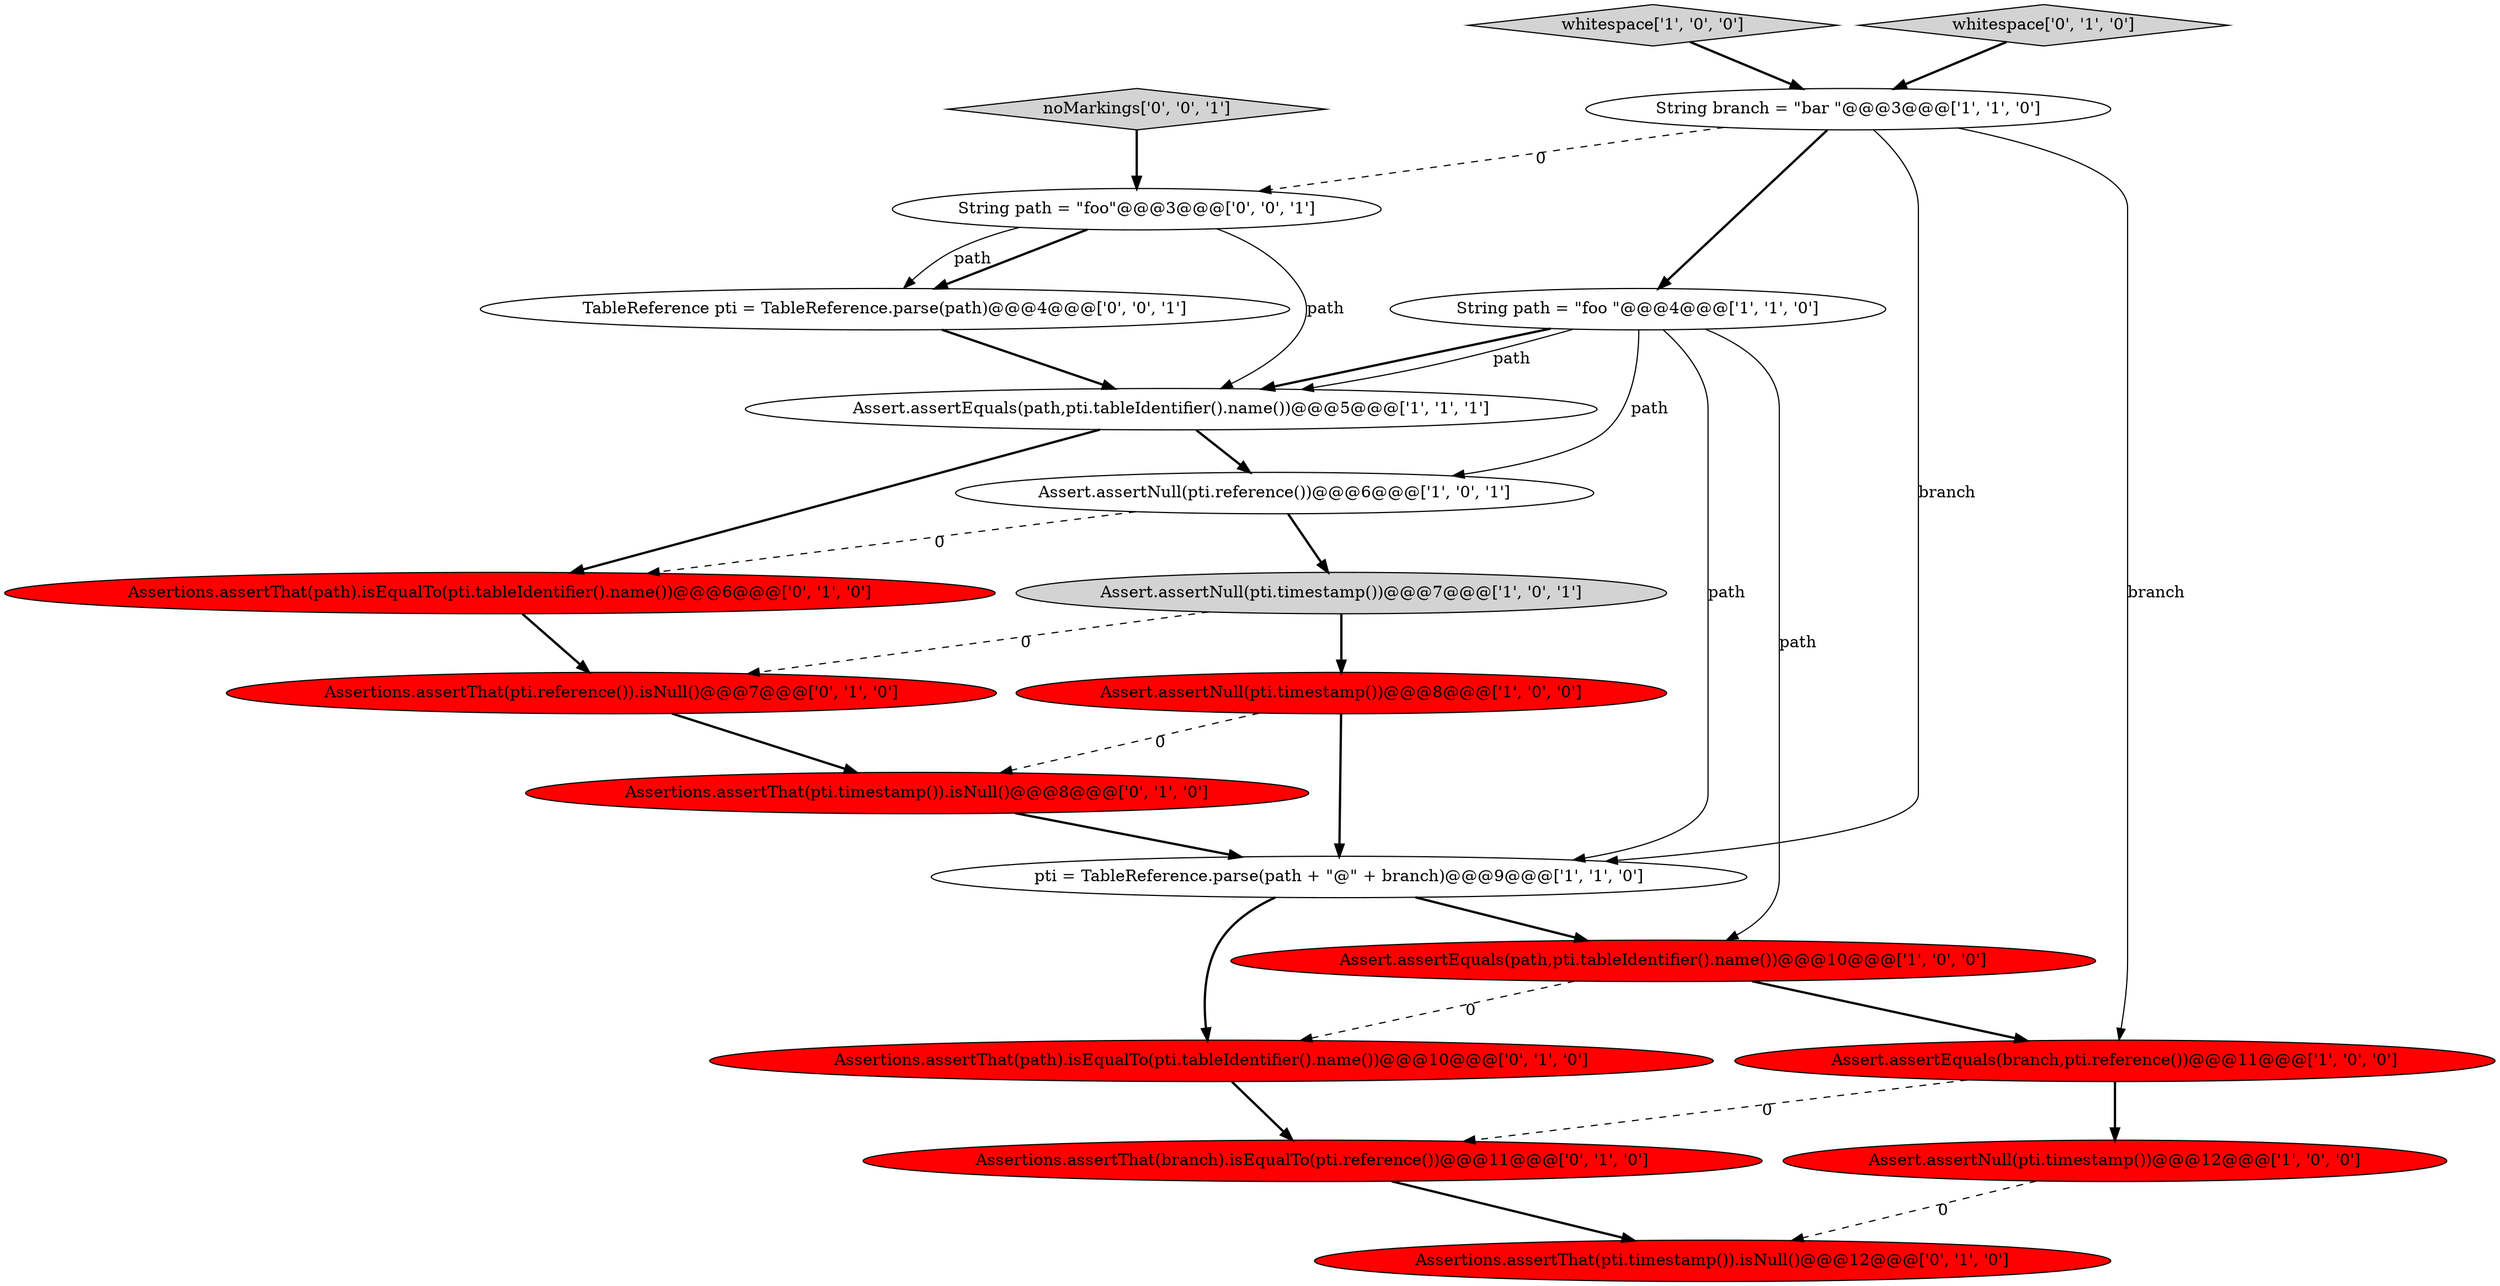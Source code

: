 digraph {
4 [style = filled, label = "String branch = \"bar \"@@@3@@@['1', '1', '0']", fillcolor = white, shape = ellipse image = "AAA0AAABBB1BBB"];
7 [style = filled, label = "Assert.assertNull(pti.timestamp())@@@8@@@['1', '0', '0']", fillcolor = red, shape = ellipse image = "AAA1AAABBB1BBB"];
17 [style = filled, label = "Assertions.assertThat(path).isEqualTo(pti.tableIdentifier().name())@@@6@@@['0', '1', '0']", fillcolor = red, shape = ellipse image = "AAA1AAABBB2BBB"];
6 [style = filled, label = "Assert.assertEquals(path,pti.tableIdentifier().name())@@@5@@@['1', '1', '1']", fillcolor = white, shape = ellipse image = "AAA0AAABBB1BBB"];
11 [style = filled, label = "Assertions.assertThat(pti.reference()).isNull()@@@7@@@['0', '1', '0']", fillcolor = red, shape = ellipse image = "AAA1AAABBB2BBB"];
18 [style = filled, label = "TableReference pti = TableReference.parse(path)@@@4@@@['0', '0', '1']", fillcolor = white, shape = ellipse image = "AAA0AAABBB3BBB"];
9 [style = filled, label = "Assert.assertNull(pti.timestamp())@@@7@@@['1', '0', '1']", fillcolor = lightgray, shape = ellipse image = "AAA0AAABBB1BBB"];
1 [style = filled, label = "whitespace['1', '0', '0']", fillcolor = lightgray, shape = diamond image = "AAA0AAABBB1BBB"];
16 [style = filled, label = "Assertions.assertThat(branch).isEqualTo(pti.reference())@@@11@@@['0', '1', '0']", fillcolor = red, shape = ellipse image = "AAA1AAABBB2BBB"];
20 [style = filled, label = "String path = \"foo\"@@@3@@@['0', '0', '1']", fillcolor = white, shape = ellipse image = "AAA0AAABBB3BBB"];
13 [style = filled, label = "Assertions.assertThat(path).isEqualTo(pti.tableIdentifier().name())@@@10@@@['0', '1', '0']", fillcolor = red, shape = ellipse image = "AAA1AAABBB2BBB"];
2 [style = filled, label = "pti = TableReference.parse(path + \"@\" + branch)@@@9@@@['1', '1', '0']", fillcolor = white, shape = ellipse image = "AAA0AAABBB1BBB"];
12 [style = filled, label = "Assertions.assertThat(pti.timestamp()).isNull()@@@12@@@['0', '1', '0']", fillcolor = red, shape = ellipse image = "AAA1AAABBB2BBB"];
3 [style = filled, label = "Assert.assertEquals(branch,pti.reference())@@@11@@@['1', '0', '0']", fillcolor = red, shape = ellipse image = "AAA1AAABBB1BBB"];
19 [style = filled, label = "noMarkings['0', '0', '1']", fillcolor = lightgray, shape = diamond image = "AAA0AAABBB3BBB"];
15 [style = filled, label = "whitespace['0', '1', '0']", fillcolor = lightgray, shape = diamond image = "AAA0AAABBB2BBB"];
8 [style = filled, label = "Assert.assertNull(pti.reference())@@@6@@@['1', '0', '1']", fillcolor = white, shape = ellipse image = "AAA0AAABBB1BBB"];
5 [style = filled, label = "String path = \"foo \"@@@4@@@['1', '1', '0']", fillcolor = white, shape = ellipse image = "AAA0AAABBB1BBB"];
14 [style = filled, label = "Assertions.assertThat(pti.timestamp()).isNull()@@@8@@@['0', '1', '0']", fillcolor = red, shape = ellipse image = "AAA1AAABBB2BBB"];
10 [style = filled, label = "Assert.assertEquals(path,pti.tableIdentifier().name())@@@10@@@['1', '0', '0']", fillcolor = red, shape = ellipse image = "AAA1AAABBB1BBB"];
0 [style = filled, label = "Assert.assertNull(pti.timestamp())@@@12@@@['1', '0', '0']", fillcolor = red, shape = ellipse image = "AAA1AAABBB1BBB"];
6->17 [style = bold, label=""];
20->6 [style = solid, label="path"];
1->4 [style = bold, label=""];
4->3 [style = solid, label="branch"];
5->10 [style = solid, label="path"];
11->14 [style = bold, label=""];
7->14 [style = dashed, label="0"];
19->20 [style = bold, label=""];
5->8 [style = solid, label="path"];
10->3 [style = bold, label=""];
10->13 [style = dashed, label="0"];
0->12 [style = dashed, label="0"];
9->7 [style = bold, label=""];
2->10 [style = bold, label=""];
13->16 [style = bold, label=""];
3->0 [style = bold, label=""];
2->13 [style = bold, label=""];
20->18 [style = bold, label=""];
5->2 [style = solid, label="path"];
20->18 [style = solid, label="path"];
5->6 [style = bold, label=""];
18->6 [style = bold, label=""];
4->2 [style = solid, label="branch"];
4->20 [style = dashed, label="0"];
7->2 [style = bold, label=""];
6->8 [style = bold, label=""];
15->4 [style = bold, label=""];
8->9 [style = bold, label=""];
8->17 [style = dashed, label="0"];
9->11 [style = dashed, label="0"];
14->2 [style = bold, label=""];
5->6 [style = solid, label="path"];
4->5 [style = bold, label=""];
16->12 [style = bold, label=""];
3->16 [style = dashed, label="0"];
17->11 [style = bold, label=""];
}
